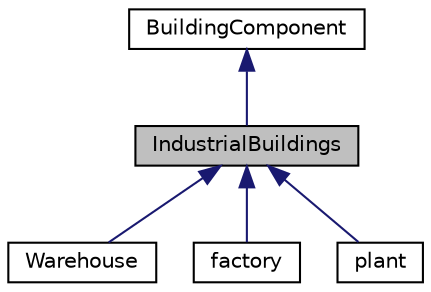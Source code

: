 digraph "IndustrialBuildings"
{
 // LATEX_PDF_SIZE
  edge [fontname="Helvetica",fontsize="10",labelfontname="Helvetica",labelfontsize="10"];
  node [fontname="Helvetica",fontsize="10",shape=record];
  Node1 [label="IndustrialBuildings",height=0.2,width=0.4,color="black", fillcolor="grey75", style="filled", fontcolor="black",tooltip=" "];
  Node2 -> Node1 [dir="back",color="midnightblue",fontsize="10",style="solid"];
  Node2 [label="BuildingComponent",height=0.2,width=0.4,color="black", fillcolor="white", style="filled",URL="$classBuildingComponent.html",tooltip=" "];
  Node1 -> Node3 [dir="back",color="midnightblue",fontsize="10",style="solid"];
  Node3 [label="Warehouse",height=0.2,width=0.4,color="black", fillcolor="white", style="filled",URL="$classWarehouse.html",tooltip=" "];
  Node1 -> Node4 [dir="back",color="midnightblue",fontsize="10",style="solid"];
  Node4 [label="factory",height=0.2,width=0.4,color="black", fillcolor="white", style="filled",URL="$classfactory.html",tooltip=" "];
  Node1 -> Node5 [dir="back",color="midnightblue",fontsize="10",style="solid"];
  Node5 [label="plant",height=0.2,width=0.4,color="black", fillcolor="white", style="filled",URL="$classplant.html",tooltip=" "];
}
